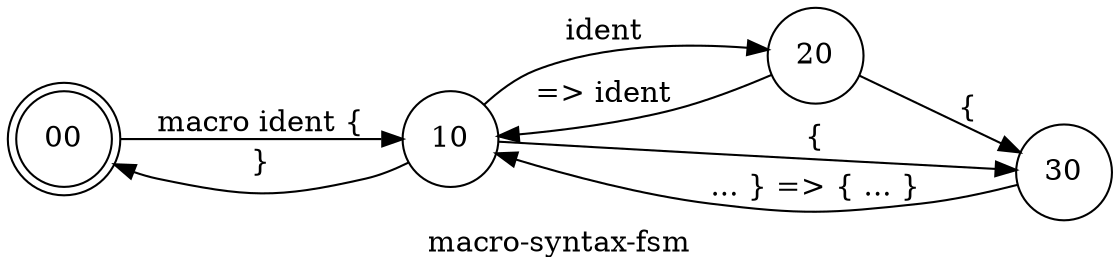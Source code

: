 // Copyright (C) 2007, 2008 Robert Nielsen <robert@dakota.org>
//
// Licensed under the Apache License, Version 2.0 (the "License");
// you may not use this file except in compliance with the License.
// You may obtain a copy of the License at
//
//      http://www.apache.org/licenses/LICENSE-2.0
//
// Unless required by applicable law or agreed to in writing, software
// distributed under the License is distributed on an "AS IS" BASIS,
// WITHOUT WARRANTIES OR CONDITIONS OF ANY KIND, either express or implied.
// See the License for the specific language governing permissions and
// limitations under the License.

digraph "macro-syntax-fsm"
{
  label = "\G";
  graph [ rankdir = "LR",
        center = true,
        size = "7.5,10",
          ];
  //node [ shape = circle, label = "" ];
  node [ shape = circle ];

  "00" [ shape = doublecircle ];

  00 -> 10 [ label = "macro ident {" ];
  10 -> 00 [ label = "}" ];

  10 -> 20 [ label = "ident" ];
  20 -> 10 [ label = "=> ident" ];

  10 -> 30 [ label = "{" ];
  20 -> 30 [ label = "{" ];

  30 -> 10 [ label = "... } => { ... }" ];

}
